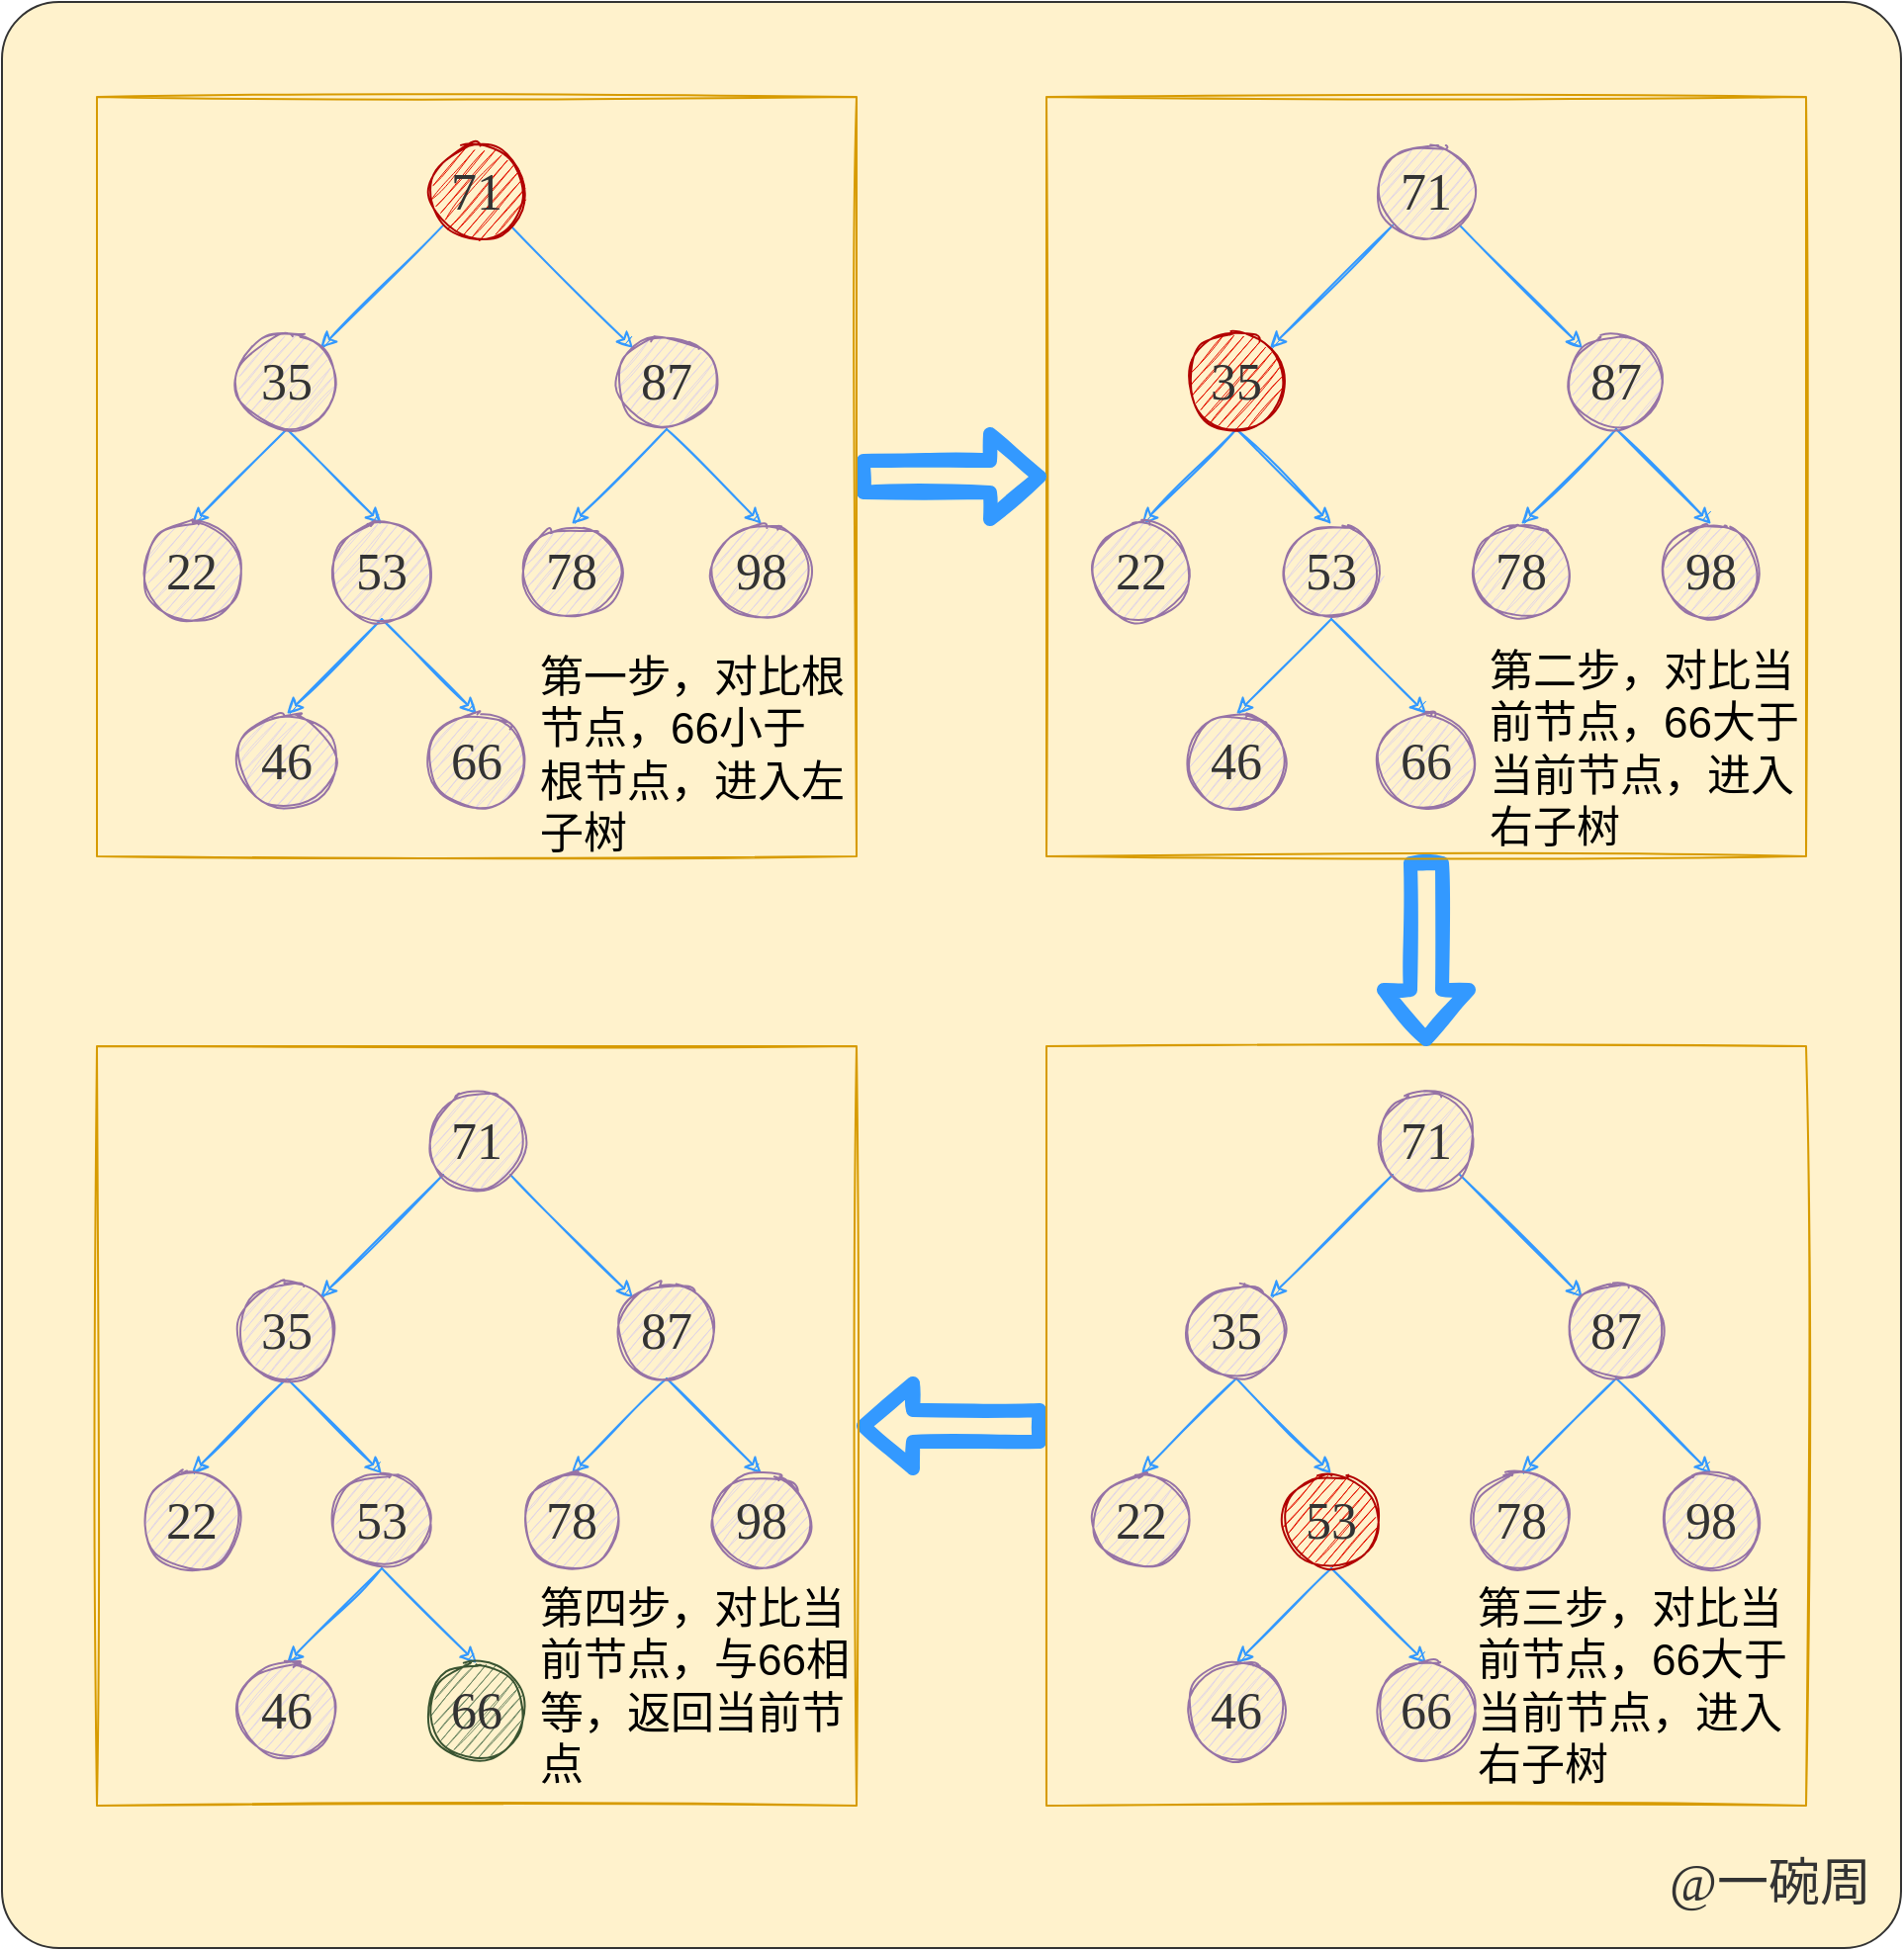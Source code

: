<mxfile version="16.5.1" type="device"><diagram id="sbTQmbd6wwS1U6yTLp65" name="第 1 页"><mxGraphModel dx="1422" dy="857" grid="1" gridSize="6" guides="1" tooltips="1" connect="1" arrows="1" fold="1" page="0" pageScale="1" pageWidth="827" pageHeight="1169" math="0" shadow="0"><root><mxCell id="0"/><mxCell id="1" parent="0"/><mxCell id="rxAGCjy9rbUy3xPKVwOK-19" value="" style="rounded=1;whiteSpace=wrap;html=1;sketch=0;fillStyle=auto;fontFamily=Comic Sans MS;fontSize=26;strokeColor=#333333;fillColor=#fff2cc;arcSize=3;" parent="1" vertex="1"><mxGeometry x="312" y="240" width="960" height="984" as="geometry"/></mxCell><mxCell id="tsQmIZPjwc7X2SEzbmBb-77" style="edgeStyle=none;shape=flexArrow;rounded=0;sketch=1;fillStyle=zigzag;orthogonalLoop=1;jettySize=auto;html=1;exitX=0;exitY=0.5;exitDx=0;exitDy=0;entryX=1;entryY=0.5;entryDx=0;entryDy=0;fontSize=22;strokeColor=#3399FF;strokeWidth=7;fillColor=none;" edge="1" parent="1" source="tsQmIZPjwc7X2SEzbmBb-73" target="tsQmIZPjwc7X2SEzbmBb-72"><mxGeometry relative="1" as="geometry"/></mxCell><mxCell id="tsQmIZPjwc7X2SEzbmBb-73" value="" style="rounded=0;whiteSpace=wrap;html=1;fontSize=22;fillColor=none;strokeColor=#d79b00;sketch=1;" vertex="1" parent="1"><mxGeometry x="840" y="768" width="384" height="384" as="geometry"/></mxCell><mxCell id="tsQmIZPjwc7X2SEzbmBb-72" value="" style="rounded=0;whiteSpace=wrap;html=1;fontSize=22;fillColor=none;strokeColor=#d79b00;sketch=1;" vertex="1" parent="1"><mxGeometry x="360" y="768" width="384" height="384" as="geometry"/></mxCell><mxCell id="tsQmIZPjwc7X2SEzbmBb-76" style="edgeStyle=none;shape=flexArrow;rounded=0;sketch=1;fillStyle=zigzag;orthogonalLoop=1;jettySize=auto;html=1;exitX=0.5;exitY=1;exitDx=0;exitDy=0;fontSize=22;strokeColor=#3399FF;strokeWidth=7;fillColor=none;" edge="1" parent="1" source="tsQmIZPjwc7X2SEzbmBb-71" target="tsQmIZPjwc7X2SEzbmBb-73"><mxGeometry relative="1" as="geometry"/></mxCell><mxCell id="tsQmIZPjwc7X2SEzbmBb-71" value="" style="rounded=0;whiteSpace=wrap;html=1;fontSize=22;fillColor=none;strokeColor=#d79b00;sketch=1;" vertex="1" parent="1"><mxGeometry x="840" y="288" width="384" height="384" as="geometry"/></mxCell><mxCell id="tsQmIZPjwc7X2SEzbmBb-75" style="edgeStyle=none;rounded=0;sketch=1;orthogonalLoop=1;jettySize=auto;html=1;exitX=1;exitY=0.5;exitDx=0;exitDy=0;entryX=0;entryY=0.5;entryDx=0;entryDy=0;fontSize=22;strokeColor=#3399FF;shape=flexArrow;strokeWidth=7;" edge="1" parent="1" source="tsQmIZPjwc7X2SEzbmBb-70" target="tsQmIZPjwc7X2SEzbmBb-71"><mxGeometry relative="1" as="geometry"/></mxCell><mxCell id="tsQmIZPjwc7X2SEzbmBb-70" value="" style="rounded=0;whiteSpace=wrap;html=1;fontSize=22;fillColor=none;strokeColor=#d79b00;sketch=1;" vertex="1" parent="1"><mxGeometry x="360" y="288" width="384" height="384" as="geometry"/></mxCell><mxCell id="tsQmIZPjwc7X2SEzbmBb-10" style="rounded=0;orthogonalLoop=1;jettySize=auto;html=1;exitX=0;exitY=1;exitDx=0;exitDy=0;entryX=1;entryY=0;entryDx=0;entryDy=0;strokeColor=#3399FF;sketch=1;" edge="1" parent="1" source="rxAGCjy9rbUy3xPKVwOK-1" target="tsQmIZPjwc7X2SEzbmBb-1"><mxGeometry relative="1" as="geometry"/></mxCell><mxCell id="tsQmIZPjwc7X2SEzbmBb-11" style="edgeStyle=none;rounded=0;sketch=1;orthogonalLoop=1;jettySize=auto;html=1;exitX=1;exitY=1;exitDx=0;exitDy=0;strokeColor=#3399FF;" edge="1" parent="1" source="rxAGCjy9rbUy3xPKVwOK-1" target="tsQmIZPjwc7X2SEzbmBb-5"><mxGeometry relative="1" as="geometry"/></mxCell><mxCell id="rxAGCjy9rbUy3xPKVwOK-1" value="&lt;font style=&quot;font-size: 26px&quot; face=&quot;Comic Sans MS&quot; color=&quot;#333333&quot;&gt;71&lt;/font&gt;" style="ellipse;whiteSpace=wrap;html=1;fillColor=#e51400;strokeColor=#B20000;sketch=1;fillStyle=auto;fontColor=#ffffff;" parent="1" vertex="1"><mxGeometry x="528" y="312" width="48" height="48" as="geometry"/></mxCell><mxCell id="rxAGCjy9rbUy3xPKVwOK-16" style="edgeStyle=none;rounded=0;sketch=1;orthogonalLoop=1;jettySize=auto;html=1;exitX=0.5;exitY=1;exitDx=0;exitDy=0;strokeColor=#9673A6;" parent="1" edge="1"><mxGeometry relative="1" as="geometry"><mxPoint x="560" y="560" as="sourcePoint"/></mxGeometry></mxCell><mxCell id="rxAGCjy9rbUy3xPKVwOK-21" value="@一碗周" style="text;html=1;strokeColor=none;fillColor=none;align=center;verticalAlign=middle;whiteSpace=wrap;rounded=0;sketch=1;fillStyle=auto;fontFamily=Comic Sans MS;fontSize=26;fontColor=#333333;" parent="1" vertex="1"><mxGeometry x="1146" y="1176" width="120" height="30" as="geometry"/></mxCell><mxCell id="tsQmIZPjwc7X2SEzbmBb-12" style="edgeStyle=none;rounded=0;sketch=1;orthogonalLoop=1;jettySize=auto;html=1;exitX=0.5;exitY=1;exitDx=0;exitDy=0;entryX=0.5;entryY=0;entryDx=0;entryDy=0;strokeColor=#3399FF;" edge="1" parent="1" source="tsQmIZPjwc7X2SEzbmBb-1" target="tsQmIZPjwc7X2SEzbmBb-3"><mxGeometry relative="1" as="geometry"/></mxCell><mxCell id="tsQmIZPjwc7X2SEzbmBb-13" style="edgeStyle=none;rounded=0;sketch=1;orthogonalLoop=1;jettySize=auto;html=1;exitX=0.5;exitY=1;exitDx=0;exitDy=0;entryX=0.5;entryY=0;entryDx=0;entryDy=0;strokeColor=#3399FF;" edge="1" parent="1" source="tsQmIZPjwc7X2SEzbmBb-1" target="tsQmIZPjwc7X2SEzbmBb-4"><mxGeometry relative="1" as="geometry"/></mxCell><mxCell id="tsQmIZPjwc7X2SEzbmBb-1" value="&lt;font style=&quot;font-size: 26px&quot; face=&quot;Comic Sans MS&quot; color=&quot;#333333&quot;&gt;35&lt;/font&gt;" style="ellipse;whiteSpace=wrap;html=1;fillColor=#e1d5e7;strokeColor=#9673a6;sketch=1;fillStyle=auto;" vertex="1" parent="1"><mxGeometry x="432" y="408" width="48" height="48" as="geometry"/></mxCell><mxCell id="tsQmIZPjwc7X2SEzbmBb-3" value="&lt;font style=&quot;font-size: 26px&quot; face=&quot;Comic Sans MS&quot; color=&quot;#333333&quot;&gt;22&lt;/font&gt;" style="ellipse;whiteSpace=wrap;html=1;fillColor=#e1d5e7;strokeColor=#9673a6;sketch=1;fillStyle=auto;" vertex="1" parent="1"><mxGeometry x="384" y="504" width="48" height="48" as="geometry"/></mxCell><mxCell id="tsQmIZPjwc7X2SEzbmBb-16" style="edgeStyle=none;rounded=0;sketch=1;orthogonalLoop=1;jettySize=auto;html=1;exitX=0.5;exitY=1;exitDx=0;exitDy=0;entryX=0.5;entryY=0;entryDx=0;entryDy=0;strokeColor=#3399FF;" edge="1" parent="1" source="tsQmIZPjwc7X2SEzbmBb-4" target="tsQmIZPjwc7X2SEzbmBb-8"><mxGeometry relative="1" as="geometry"/></mxCell><mxCell id="tsQmIZPjwc7X2SEzbmBb-17" style="edgeStyle=none;rounded=0;sketch=1;orthogonalLoop=1;jettySize=auto;html=1;exitX=0.5;exitY=1;exitDx=0;exitDy=0;entryX=0.5;entryY=0;entryDx=0;entryDy=0;strokeColor=#3399FF;" edge="1" parent="1" source="tsQmIZPjwc7X2SEzbmBb-4" target="tsQmIZPjwc7X2SEzbmBb-9"><mxGeometry relative="1" as="geometry"/></mxCell><mxCell id="tsQmIZPjwc7X2SEzbmBb-4" value="&lt;font style=&quot;font-size: 26px&quot; face=&quot;Comic Sans MS&quot; color=&quot;#333333&quot;&gt;53&lt;/font&gt;" style="ellipse;whiteSpace=wrap;html=1;fillColor=#e1d5e7;strokeColor=#9673a6;sketch=1;fillStyle=auto;" vertex="1" parent="1"><mxGeometry x="480" y="504" width="48" height="48" as="geometry"/></mxCell><mxCell id="tsQmIZPjwc7X2SEzbmBb-14" style="edgeStyle=none;rounded=0;sketch=1;orthogonalLoop=1;jettySize=auto;html=1;exitX=0.5;exitY=1;exitDx=0;exitDy=0;entryX=0.5;entryY=0;entryDx=0;entryDy=0;strokeColor=#3399FF;" edge="1" parent="1" source="tsQmIZPjwc7X2SEzbmBb-5" target="tsQmIZPjwc7X2SEzbmBb-6"><mxGeometry relative="1" as="geometry"/></mxCell><mxCell id="tsQmIZPjwc7X2SEzbmBb-15" style="edgeStyle=none;rounded=0;sketch=1;orthogonalLoop=1;jettySize=auto;html=1;exitX=0.5;exitY=1;exitDx=0;exitDy=0;entryX=0.5;entryY=0;entryDx=0;entryDy=0;strokeColor=#3399FF;" edge="1" parent="1" source="tsQmIZPjwc7X2SEzbmBb-5" target="tsQmIZPjwc7X2SEzbmBb-7"><mxGeometry relative="1" as="geometry"/></mxCell><mxCell id="tsQmIZPjwc7X2SEzbmBb-5" value="&lt;font style=&quot;font-size: 26px&quot; face=&quot;Comic Sans MS&quot; color=&quot;#333333&quot;&gt;87&lt;/font&gt;" style="ellipse;whiteSpace=wrap;html=1;fillColor=#e1d5e7;strokeColor=#9673a6;sketch=1;fillStyle=auto;" vertex="1" parent="1"><mxGeometry x="624" y="408" width="48" height="48" as="geometry"/></mxCell><mxCell id="tsQmIZPjwc7X2SEzbmBb-6" value="&lt;font style=&quot;font-size: 26px&quot; face=&quot;Comic Sans MS&quot; color=&quot;#333333&quot;&gt;78&lt;/font&gt;" style="ellipse;whiteSpace=wrap;html=1;fillColor=#e1d5e7;strokeColor=#9673a6;sketch=1;fillStyle=auto;" vertex="1" parent="1"><mxGeometry x="576" y="504" width="48" height="48" as="geometry"/></mxCell><mxCell id="tsQmIZPjwc7X2SEzbmBb-7" value="&lt;font style=&quot;font-size: 26px&quot; face=&quot;Comic Sans MS&quot; color=&quot;#333333&quot;&gt;98&lt;/font&gt;" style="ellipse;whiteSpace=wrap;html=1;fillColor=#e1d5e7;strokeColor=#9673a6;sketch=1;fillStyle=auto;" vertex="1" parent="1"><mxGeometry x="672" y="504" width="48" height="48" as="geometry"/></mxCell><mxCell id="tsQmIZPjwc7X2SEzbmBb-8" value="&lt;font style=&quot;font-size: 26px&quot; face=&quot;Comic Sans MS&quot; color=&quot;#333333&quot;&gt;46&lt;/font&gt;" style="ellipse;whiteSpace=wrap;html=1;fillColor=#e1d5e7;strokeColor=#9673a6;sketch=1;fillStyle=auto;" vertex="1" parent="1"><mxGeometry x="432" y="600" width="48" height="48" as="geometry"/></mxCell><mxCell id="tsQmIZPjwc7X2SEzbmBb-9" value="&lt;font style=&quot;font-size: 26px&quot; face=&quot;Comic Sans MS&quot; color=&quot;#333333&quot;&gt;66&lt;/font&gt;" style="ellipse;whiteSpace=wrap;html=1;fillColor=#e1d5e7;strokeColor=#9673a6;sketch=1;fillStyle=auto;" vertex="1" parent="1"><mxGeometry x="528" y="600" width="48" height="48" as="geometry"/></mxCell><mxCell id="tsQmIZPjwc7X2SEzbmBb-19" style="rounded=0;orthogonalLoop=1;jettySize=auto;html=1;exitX=0;exitY=1;exitDx=0;exitDy=0;entryX=1;entryY=0;entryDx=0;entryDy=0;strokeColor=#3399FF;sketch=1;" edge="1" parent="1" source="tsQmIZPjwc7X2SEzbmBb-21" target="tsQmIZPjwc7X2SEzbmBb-24"><mxGeometry relative="1" as="geometry"/></mxCell><mxCell id="tsQmIZPjwc7X2SEzbmBb-20" style="edgeStyle=none;rounded=0;sketch=1;orthogonalLoop=1;jettySize=auto;html=1;exitX=1;exitY=1;exitDx=0;exitDy=0;strokeColor=#3399FF;" edge="1" parent="1" source="tsQmIZPjwc7X2SEzbmBb-21" target="tsQmIZPjwc7X2SEzbmBb-31"><mxGeometry relative="1" as="geometry"/></mxCell><mxCell id="tsQmIZPjwc7X2SEzbmBb-21" value="&lt;font style=&quot;font-size: 26px&quot; face=&quot;Comic Sans MS&quot; color=&quot;#333333&quot;&gt;71&lt;/font&gt;" style="ellipse;whiteSpace=wrap;html=1;fillColor=#e1d5e7;strokeColor=#9673a6;sketch=1;fillStyle=auto;" vertex="1" parent="1"><mxGeometry x="1008" y="312" width="48" height="48" as="geometry"/></mxCell><mxCell id="tsQmIZPjwc7X2SEzbmBb-22" style="edgeStyle=none;rounded=0;sketch=1;orthogonalLoop=1;jettySize=auto;html=1;exitX=0.5;exitY=1;exitDx=0;exitDy=0;entryX=0.5;entryY=0;entryDx=0;entryDy=0;strokeColor=#3399FF;" edge="1" parent="1" source="tsQmIZPjwc7X2SEzbmBb-24" target="tsQmIZPjwc7X2SEzbmBb-25"><mxGeometry relative="1" as="geometry"/></mxCell><mxCell id="tsQmIZPjwc7X2SEzbmBb-23" style="edgeStyle=none;rounded=0;sketch=1;orthogonalLoop=1;jettySize=auto;html=1;exitX=0.5;exitY=1;exitDx=0;exitDy=0;entryX=0.5;entryY=0;entryDx=0;entryDy=0;strokeColor=#3399FF;" edge="1" parent="1" source="tsQmIZPjwc7X2SEzbmBb-24" target="tsQmIZPjwc7X2SEzbmBb-28"><mxGeometry relative="1" as="geometry"/></mxCell><mxCell id="tsQmIZPjwc7X2SEzbmBb-24" value="&lt;font style=&quot;font-size: 26px&quot; face=&quot;Comic Sans MS&quot; color=&quot;#333333&quot;&gt;35&lt;/font&gt;" style="ellipse;whiteSpace=wrap;html=1;fillColor=#e51400;strokeColor=#B20000;sketch=1;fillStyle=auto;fontColor=#ffffff;" vertex="1" parent="1"><mxGeometry x="912" y="408" width="48" height="48" as="geometry"/></mxCell><mxCell id="tsQmIZPjwc7X2SEzbmBb-25" value="&lt;font style=&quot;font-size: 26px&quot; face=&quot;Comic Sans MS&quot; color=&quot;#333333&quot;&gt;22&lt;/font&gt;" style="ellipse;whiteSpace=wrap;html=1;fillColor=#e1d5e7;strokeColor=#9673a6;sketch=1;fillStyle=auto;" vertex="1" parent="1"><mxGeometry x="864" y="504" width="48" height="48" as="geometry"/></mxCell><mxCell id="tsQmIZPjwc7X2SEzbmBb-26" style="edgeStyle=none;rounded=0;sketch=1;orthogonalLoop=1;jettySize=auto;html=1;exitX=0.5;exitY=1;exitDx=0;exitDy=0;entryX=0.5;entryY=0;entryDx=0;entryDy=0;strokeColor=#3399FF;" edge="1" parent="1" source="tsQmIZPjwc7X2SEzbmBb-28" target="tsQmIZPjwc7X2SEzbmBb-34"><mxGeometry relative="1" as="geometry"/></mxCell><mxCell id="tsQmIZPjwc7X2SEzbmBb-27" style="edgeStyle=none;rounded=0;sketch=1;orthogonalLoop=1;jettySize=auto;html=1;exitX=0.5;exitY=1;exitDx=0;exitDy=0;entryX=0.5;entryY=0;entryDx=0;entryDy=0;strokeColor=#3399FF;" edge="1" parent="1" source="tsQmIZPjwc7X2SEzbmBb-28" target="tsQmIZPjwc7X2SEzbmBb-35"><mxGeometry relative="1" as="geometry"/></mxCell><mxCell id="tsQmIZPjwc7X2SEzbmBb-28" value="&lt;font style=&quot;font-size: 26px&quot; face=&quot;Comic Sans MS&quot; color=&quot;#333333&quot;&gt;53&lt;/font&gt;" style="ellipse;whiteSpace=wrap;html=1;fillColor=#e1d5e7;strokeColor=#9673a6;sketch=1;fillStyle=auto;" vertex="1" parent="1"><mxGeometry x="960" y="504" width="48" height="48" as="geometry"/></mxCell><mxCell id="tsQmIZPjwc7X2SEzbmBb-29" style="edgeStyle=none;rounded=0;sketch=1;orthogonalLoop=1;jettySize=auto;html=1;exitX=0.5;exitY=1;exitDx=0;exitDy=0;entryX=0.5;entryY=0;entryDx=0;entryDy=0;strokeColor=#3399FF;" edge="1" parent="1" source="tsQmIZPjwc7X2SEzbmBb-31" target="tsQmIZPjwc7X2SEzbmBb-32"><mxGeometry relative="1" as="geometry"/></mxCell><mxCell id="tsQmIZPjwc7X2SEzbmBb-30" style="edgeStyle=none;rounded=0;sketch=1;orthogonalLoop=1;jettySize=auto;html=1;exitX=0.5;exitY=1;exitDx=0;exitDy=0;entryX=0.5;entryY=0;entryDx=0;entryDy=0;strokeColor=#3399FF;" edge="1" parent="1" source="tsQmIZPjwc7X2SEzbmBb-31" target="tsQmIZPjwc7X2SEzbmBb-33"><mxGeometry relative="1" as="geometry"/></mxCell><mxCell id="tsQmIZPjwc7X2SEzbmBb-31" value="&lt;font style=&quot;font-size: 26px&quot; face=&quot;Comic Sans MS&quot; color=&quot;#333333&quot;&gt;87&lt;/font&gt;" style="ellipse;whiteSpace=wrap;html=1;fillColor=#e1d5e7;strokeColor=#9673a6;sketch=1;fillStyle=auto;" vertex="1" parent="1"><mxGeometry x="1104" y="408" width="48" height="48" as="geometry"/></mxCell><mxCell id="tsQmIZPjwc7X2SEzbmBb-32" value="&lt;font style=&quot;font-size: 26px&quot; face=&quot;Comic Sans MS&quot; color=&quot;#333333&quot;&gt;78&lt;/font&gt;" style="ellipse;whiteSpace=wrap;html=1;fillColor=#e1d5e7;strokeColor=#9673a6;sketch=1;fillStyle=auto;" vertex="1" parent="1"><mxGeometry x="1056" y="504" width="48" height="48" as="geometry"/></mxCell><mxCell id="tsQmIZPjwc7X2SEzbmBb-33" value="&lt;font style=&quot;font-size: 26px&quot; face=&quot;Comic Sans MS&quot; color=&quot;#333333&quot;&gt;98&lt;/font&gt;" style="ellipse;whiteSpace=wrap;html=1;fillColor=#e1d5e7;strokeColor=#9673a6;sketch=1;fillStyle=auto;" vertex="1" parent="1"><mxGeometry x="1152" y="504" width="48" height="48" as="geometry"/></mxCell><mxCell id="tsQmIZPjwc7X2SEzbmBb-34" value="&lt;font style=&quot;font-size: 26px&quot; face=&quot;Comic Sans MS&quot; color=&quot;#333333&quot;&gt;46&lt;/font&gt;" style="ellipse;whiteSpace=wrap;html=1;fillColor=#e1d5e7;strokeColor=#9673a6;sketch=1;fillStyle=auto;" vertex="1" parent="1"><mxGeometry x="912" y="600" width="48" height="48" as="geometry"/></mxCell><mxCell id="tsQmIZPjwc7X2SEzbmBb-35" value="&lt;font style=&quot;font-size: 26px&quot; face=&quot;Comic Sans MS&quot; color=&quot;#333333&quot;&gt;66&lt;/font&gt;" style="ellipse;whiteSpace=wrap;html=1;fillColor=#e1d5e7;strokeColor=#9673a6;sketch=1;fillStyle=auto;" vertex="1" parent="1"><mxGeometry x="1008" y="600" width="48" height="48" as="geometry"/></mxCell><mxCell id="tsQmIZPjwc7X2SEzbmBb-36" style="rounded=0;orthogonalLoop=1;jettySize=auto;html=1;exitX=0;exitY=1;exitDx=0;exitDy=0;entryX=1;entryY=0;entryDx=0;entryDy=0;strokeColor=#3399FF;sketch=1;" edge="1" parent="1" source="tsQmIZPjwc7X2SEzbmBb-38" target="tsQmIZPjwc7X2SEzbmBb-41"><mxGeometry relative="1" as="geometry"/></mxCell><mxCell id="tsQmIZPjwc7X2SEzbmBb-37" style="edgeStyle=none;rounded=0;sketch=1;orthogonalLoop=1;jettySize=auto;html=1;exitX=1;exitY=1;exitDx=0;exitDy=0;strokeColor=#3399FF;" edge="1" parent="1" source="tsQmIZPjwc7X2SEzbmBb-38" target="tsQmIZPjwc7X2SEzbmBb-48"><mxGeometry relative="1" as="geometry"/></mxCell><mxCell id="tsQmIZPjwc7X2SEzbmBb-38" value="&lt;font style=&quot;font-size: 26px&quot; face=&quot;Comic Sans MS&quot; color=&quot;#333333&quot;&gt;71&lt;/font&gt;" style="ellipse;whiteSpace=wrap;html=1;fillColor=#e1d5e7;strokeColor=#9673a6;sketch=1;fillStyle=auto;" vertex="1" parent="1"><mxGeometry x="528" y="792" width="48" height="48" as="geometry"/></mxCell><mxCell id="tsQmIZPjwc7X2SEzbmBb-39" style="edgeStyle=none;rounded=0;sketch=1;orthogonalLoop=1;jettySize=auto;html=1;exitX=0.5;exitY=1;exitDx=0;exitDy=0;entryX=0.5;entryY=0;entryDx=0;entryDy=0;strokeColor=#3399FF;" edge="1" parent="1" source="tsQmIZPjwc7X2SEzbmBb-41" target="tsQmIZPjwc7X2SEzbmBb-42"><mxGeometry relative="1" as="geometry"/></mxCell><mxCell id="tsQmIZPjwc7X2SEzbmBb-40" style="edgeStyle=none;rounded=0;sketch=1;orthogonalLoop=1;jettySize=auto;html=1;exitX=0.5;exitY=1;exitDx=0;exitDy=0;entryX=0.5;entryY=0;entryDx=0;entryDy=0;strokeColor=#3399FF;" edge="1" parent="1" source="tsQmIZPjwc7X2SEzbmBb-41" target="tsQmIZPjwc7X2SEzbmBb-45"><mxGeometry relative="1" as="geometry"/></mxCell><mxCell id="tsQmIZPjwc7X2SEzbmBb-41" value="&lt;font style=&quot;font-size: 26px&quot; face=&quot;Comic Sans MS&quot; color=&quot;#333333&quot;&gt;35&lt;/font&gt;" style="ellipse;whiteSpace=wrap;html=1;fillColor=#e1d5e7;strokeColor=#9673a6;sketch=1;fillStyle=auto;" vertex="1" parent="1"><mxGeometry x="432" y="888" width="48" height="48" as="geometry"/></mxCell><mxCell id="tsQmIZPjwc7X2SEzbmBb-42" value="&lt;font style=&quot;font-size: 26px&quot; face=&quot;Comic Sans MS&quot; color=&quot;#333333&quot;&gt;22&lt;/font&gt;" style="ellipse;whiteSpace=wrap;html=1;fillColor=#e1d5e7;strokeColor=#9673a6;sketch=1;fillStyle=auto;" vertex="1" parent="1"><mxGeometry x="384" y="984" width="48" height="48" as="geometry"/></mxCell><mxCell id="tsQmIZPjwc7X2SEzbmBb-43" style="edgeStyle=none;rounded=0;sketch=1;orthogonalLoop=1;jettySize=auto;html=1;exitX=0.5;exitY=1;exitDx=0;exitDy=0;entryX=0.5;entryY=0;entryDx=0;entryDy=0;strokeColor=#3399FF;" edge="1" parent="1" source="tsQmIZPjwc7X2SEzbmBb-45" target="tsQmIZPjwc7X2SEzbmBb-51"><mxGeometry relative="1" as="geometry"/></mxCell><mxCell id="tsQmIZPjwc7X2SEzbmBb-44" style="edgeStyle=none;rounded=0;sketch=1;orthogonalLoop=1;jettySize=auto;html=1;exitX=0.5;exitY=1;exitDx=0;exitDy=0;entryX=0.5;entryY=0;entryDx=0;entryDy=0;strokeColor=#3399FF;" edge="1" parent="1" source="tsQmIZPjwc7X2SEzbmBb-45" target="tsQmIZPjwc7X2SEzbmBb-52"><mxGeometry relative="1" as="geometry"/></mxCell><mxCell id="tsQmIZPjwc7X2SEzbmBb-45" value="&lt;font style=&quot;font-size: 26px&quot; face=&quot;Comic Sans MS&quot; color=&quot;#333333&quot;&gt;53&lt;/font&gt;" style="ellipse;whiteSpace=wrap;html=1;fillColor=#e1d5e7;strokeColor=#9673a6;sketch=1;fillStyle=auto;" vertex="1" parent="1"><mxGeometry x="480" y="984" width="48" height="48" as="geometry"/></mxCell><mxCell id="tsQmIZPjwc7X2SEzbmBb-46" style="edgeStyle=none;rounded=0;sketch=1;orthogonalLoop=1;jettySize=auto;html=1;exitX=0.5;exitY=1;exitDx=0;exitDy=0;entryX=0.5;entryY=0;entryDx=0;entryDy=0;strokeColor=#3399FF;" edge="1" parent="1" source="tsQmIZPjwc7X2SEzbmBb-48" target="tsQmIZPjwc7X2SEzbmBb-49"><mxGeometry relative="1" as="geometry"/></mxCell><mxCell id="tsQmIZPjwc7X2SEzbmBb-47" style="edgeStyle=none;rounded=0;sketch=1;orthogonalLoop=1;jettySize=auto;html=1;exitX=0.5;exitY=1;exitDx=0;exitDy=0;entryX=0.5;entryY=0;entryDx=0;entryDy=0;strokeColor=#3399FF;" edge="1" parent="1" source="tsQmIZPjwc7X2SEzbmBb-48" target="tsQmIZPjwc7X2SEzbmBb-50"><mxGeometry relative="1" as="geometry"/></mxCell><mxCell id="tsQmIZPjwc7X2SEzbmBb-48" value="&lt;font style=&quot;font-size: 26px&quot; face=&quot;Comic Sans MS&quot; color=&quot;#333333&quot;&gt;87&lt;/font&gt;" style="ellipse;whiteSpace=wrap;html=1;fillColor=#e1d5e7;strokeColor=#9673a6;sketch=1;fillStyle=auto;" vertex="1" parent="1"><mxGeometry x="624" y="888" width="48" height="48" as="geometry"/></mxCell><mxCell id="tsQmIZPjwc7X2SEzbmBb-49" value="&lt;font style=&quot;font-size: 26px&quot; face=&quot;Comic Sans MS&quot; color=&quot;#333333&quot;&gt;78&lt;/font&gt;" style="ellipse;whiteSpace=wrap;html=1;fillColor=#e1d5e7;strokeColor=#9673a6;sketch=1;fillStyle=auto;" vertex="1" parent="1"><mxGeometry x="576" y="984" width="48" height="48" as="geometry"/></mxCell><mxCell id="tsQmIZPjwc7X2SEzbmBb-50" value="&lt;font style=&quot;font-size: 26px&quot; face=&quot;Comic Sans MS&quot; color=&quot;#333333&quot;&gt;98&lt;/font&gt;" style="ellipse;whiteSpace=wrap;html=1;fillColor=#e1d5e7;strokeColor=#9673a6;sketch=1;fillStyle=auto;" vertex="1" parent="1"><mxGeometry x="672" y="984" width="48" height="48" as="geometry"/></mxCell><mxCell id="tsQmIZPjwc7X2SEzbmBb-51" value="&lt;font style=&quot;font-size: 26px&quot; face=&quot;Comic Sans MS&quot; color=&quot;#333333&quot;&gt;46&lt;/font&gt;" style="ellipse;whiteSpace=wrap;html=1;fillColor=#e1d5e7;strokeColor=#9673a6;sketch=1;fillStyle=auto;" vertex="1" parent="1"><mxGeometry x="432" y="1080" width="48" height="48" as="geometry"/></mxCell><mxCell id="tsQmIZPjwc7X2SEzbmBb-52" value="&lt;font style=&quot;font-size: 26px&quot; face=&quot;Comic Sans MS&quot; color=&quot;#333333&quot;&gt;66&lt;/font&gt;" style="ellipse;whiteSpace=wrap;html=1;fillColor=#6d8764;strokeColor=#3A5431;sketch=1;fillStyle=auto;fontColor=#ffffff;" vertex="1" parent="1"><mxGeometry x="528" y="1080" width="48" height="48" as="geometry"/></mxCell><mxCell id="tsQmIZPjwc7X2SEzbmBb-53" style="rounded=0;orthogonalLoop=1;jettySize=auto;html=1;exitX=0;exitY=1;exitDx=0;exitDy=0;entryX=1;entryY=0;entryDx=0;entryDy=0;strokeColor=#3399FF;sketch=1;" edge="1" parent="1" source="tsQmIZPjwc7X2SEzbmBb-55" target="tsQmIZPjwc7X2SEzbmBb-58"><mxGeometry relative="1" as="geometry"/></mxCell><mxCell id="tsQmIZPjwc7X2SEzbmBb-54" style="edgeStyle=none;rounded=0;sketch=1;orthogonalLoop=1;jettySize=auto;html=1;exitX=1;exitY=1;exitDx=0;exitDy=0;strokeColor=#3399FF;" edge="1" parent="1" source="tsQmIZPjwc7X2SEzbmBb-55" target="tsQmIZPjwc7X2SEzbmBb-65"><mxGeometry relative="1" as="geometry"/></mxCell><mxCell id="tsQmIZPjwc7X2SEzbmBb-55" value="&lt;font style=&quot;font-size: 26px&quot; face=&quot;Comic Sans MS&quot; color=&quot;#333333&quot;&gt;71&lt;/font&gt;" style="ellipse;whiteSpace=wrap;html=1;fillColor=#e1d5e7;strokeColor=#9673a6;sketch=1;fillStyle=auto;" vertex="1" parent="1"><mxGeometry x="1008" y="792" width="48" height="48" as="geometry"/></mxCell><mxCell id="tsQmIZPjwc7X2SEzbmBb-56" style="edgeStyle=none;rounded=0;sketch=1;orthogonalLoop=1;jettySize=auto;html=1;exitX=0.5;exitY=1;exitDx=0;exitDy=0;entryX=0.5;entryY=0;entryDx=0;entryDy=0;strokeColor=#3399FF;" edge="1" parent="1" source="tsQmIZPjwc7X2SEzbmBb-58" target="tsQmIZPjwc7X2SEzbmBb-59"><mxGeometry relative="1" as="geometry"/></mxCell><mxCell id="tsQmIZPjwc7X2SEzbmBb-57" style="edgeStyle=none;rounded=0;sketch=1;orthogonalLoop=1;jettySize=auto;html=1;exitX=0.5;exitY=1;exitDx=0;exitDy=0;entryX=0.5;entryY=0;entryDx=0;entryDy=0;strokeColor=#3399FF;" edge="1" parent="1" source="tsQmIZPjwc7X2SEzbmBb-58" target="tsQmIZPjwc7X2SEzbmBb-62"><mxGeometry relative="1" as="geometry"/></mxCell><mxCell id="tsQmIZPjwc7X2SEzbmBb-58" value="&lt;font style=&quot;font-size: 26px&quot; face=&quot;Comic Sans MS&quot; color=&quot;#333333&quot;&gt;35&lt;/font&gt;" style="ellipse;whiteSpace=wrap;html=1;fillColor=#e1d5e7;strokeColor=#9673a6;sketch=1;fillStyle=auto;" vertex="1" parent="1"><mxGeometry x="912" y="888" width="48" height="48" as="geometry"/></mxCell><mxCell id="tsQmIZPjwc7X2SEzbmBb-59" value="&lt;font style=&quot;font-size: 26px&quot; face=&quot;Comic Sans MS&quot; color=&quot;#333333&quot;&gt;22&lt;/font&gt;" style="ellipse;whiteSpace=wrap;html=1;fillColor=#e1d5e7;strokeColor=#9673a6;sketch=1;fillStyle=auto;" vertex="1" parent="1"><mxGeometry x="864" y="984" width="48" height="48" as="geometry"/></mxCell><mxCell id="tsQmIZPjwc7X2SEzbmBb-60" style="edgeStyle=none;rounded=0;sketch=1;orthogonalLoop=1;jettySize=auto;html=1;exitX=0.5;exitY=1;exitDx=0;exitDy=0;entryX=0.5;entryY=0;entryDx=0;entryDy=0;strokeColor=#3399FF;" edge="1" parent="1" source="tsQmIZPjwc7X2SEzbmBb-62" target="tsQmIZPjwc7X2SEzbmBb-68"><mxGeometry relative="1" as="geometry"/></mxCell><mxCell id="tsQmIZPjwc7X2SEzbmBb-61" style="edgeStyle=none;rounded=0;sketch=1;orthogonalLoop=1;jettySize=auto;html=1;exitX=0.5;exitY=1;exitDx=0;exitDy=0;entryX=0.5;entryY=0;entryDx=0;entryDy=0;strokeColor=#3399FF;" edge="1" parent="1" source="tsQmIZPjwc7X2SEzbmBb-62" target="tsQmIZPjwc7X2SEzbmBb-69"><mxGeometry relative="1" as="geometry"/></mxCell><mxCell id="tsQmIZPjwc7X2SEzbmBb-62" value="&lt;font style=&quot;font-size: 26px&quot; face=&quot;Comic Sans MS&quot; color=&quot;#333333&quot;&gt;53&lt;/font&gt;" style="ellipse;whiteSpace=wrap;html=1;fillColor=#e51400;strokeColor=#B20000;sketch=1;fillStyle=auto;fontColor=#ffffff;" vertex="1" parent="1"><mxGeometry x="960" y="984" width="48" height="48" as="geometry"/></mxCell><mxCell id="tsQmIZPjwc7X2SEzbmBb-63" style="edgeStyle=none;rounded=0;sketch=1;orthogonalLoop=1;jettySize=auto;html=1;exitX=0.5;exitY=1;exitDx=0;exitDy=0;entryX=0.5;entryY=0;entryDx=0;entryDy=0;strokeColor=#3399FF;" edge="1" parent="1" source="tsQmIZPjwc7X2SEzbmBb-65" target="tsQmIZPjwc7X2SEzbmBb-66"><mxGeometry relative="1" as="geometry"/></mxCell><mxCell id="tsQmIZPjwc7X2SEzbmBb-64" style="edgeStyle=none;rounded=0;sketch=1;orthogonalLoop=1;jettySize=auto;html=1;exitX=0.5;exitY=1;exitDx=0;exitDy=0;entryX=0.5;entryY=0;entryDx=0;entryDy=0;strokeColor=#3399FF;" edge="1" parent="1" source="tsQmIZPjwc7X2SEzbmBb-65" target="tsQmIZPjwc7X2SEzbmBb-67"><mxGeometry relative="1" as="geometry"/></mxCell><mxCell id="tsQmIZPjwc7X2SEzbmBb-65" value="&lt;font style=&quot;font-size: 26px&quot; face=&quot;Comic Sans MS&quot; color=&quot;#333333&quot;&gt;87&lt;/font&gt;" style="ellipse;whiteSpace=wrap;html=1;fillColor=#e1d5e7;strokeColor=#9673a6;sketch=1;fillStyle=auto;" vertex="1" parent="1"><mxGeometry x="1104" y="888" width="48" height="48" as="geometry"/></mxCell><mxCell id="tsQmIZPjwc7X2SEzbmBb-66" value="&lt;font style=&quot;font-size: 26px&quot; face=&quot;Comic Sans MS&quot; color=&quot;#333333&quot;&gt;78&lt;/font&gt;" style="ellipse;whiteSpace=wrap;html=1;fillColor=#e1d5e7;strokeColor=#9673a6;sketch=1;fillStyle=auto;" vertex="1" parent="1"><mxGeometry x="1056" y="984" width="48" height="48" as="geometry"/></mxCell><mxCell id="tsQmIZPjwc7X2SEzbmBb-67" value="&lt;font style=&quot;font-size: 26px&quot; face=&quot;Comic Sans MS&quot; color=&quot;#333333&quot;&gt;98&lt;/font&gt;" style="ellipse;whiteSpace=wrap;html=1;fillColor=#e1d5e7;strokeColor=#9673a6;sketch=1;fillStyle=auto;" vertex="1" parent="1"><mxGeometry x="1152" y="984" width="48" height="48" as="geometry"/></mxCell><mxCell id="tsQmIZPjwc7X2SEzbmBb-68" value="&lt;font style=&quot;font-size: 26px&quot; face=&quot;Comic Sans MS&quot; color=&quot;#333333&quot;&gt;46&lt;/font&gt;" style="ellipse;whiteSpace=wrap;html=1;fillColor=#e1d5e7;strokeColor=#9673a6;sketch=1;fillStyle=auto;" vertex="1" parent="1"><mxGeometry x="912" y="1080" width="48" height="48" as="geometry"/></mxCell><mxCell id="tsQmIZPjwc7X2SEzbmBb-69" value="&lt;font style=&quot;font-size: 26px&quot; face=&quot;Comic Sans MS&quot; color=&quot;#333333&quot;&gt;66&lt;/font&gt;" style="ellipse;whiteSpace=wrap;html=1;fillColor=#e1d5e7;strokeColor=#9673a6;sketch=1;fillStyle=auto;" vertex="1" parent="1"><mxGeometry x="1008" y="1080" width="48" height="48" as="geometry"/></mxCell><mxCell id="tsQmIZPjwc7X2SEzbmBb-74" value="第一步，对比根节点，66小于根节点，进入左子树" style="text;html=1;strokeColor=none;fillColor=none;align=left;verticalAlign=middle;whiteSpace=wrap;rounded=0;sketch=1;fontSize=22;" vertex="1" parent="1"><mxGeometry x="582" y="594" width="156" height="54" as="geometry"/></mxCell><mxCell id="tsQmIZPjwc7X2SEzbmBb-78" value="第二步，对比当前节点，66大于当前节点，进入右子树" style="text;html=1;strokeColor=none;fillColor=none;align=left;verticalAlign=middle;whiteSpace=wrap;rounded=0;sketch=1;fontSize=22;" vertex="1" parent="1"><mxGeometry x="1062" y="564" width="162" height="108" as="geometry"/></mxCell><mxCell id="tsQmIZPjwc7X2SEzbmBb-79" value="第三步，对比当前节点，66大于当前节点，进入右子树" style="text;html=1;strokeColor=none;fillColor=none;align=left;verticalAlign=middle;whiteSpace=wrap;rounded=0;sketch=1;fontSize=22;" vertex="1" parent="1"><mxGeometry x="1056" y="1038" width="162" height="108" as="geometry"/></mxCell><mxCell id="tsQmIZPjwc7X2SEzbmBb-80" value="第四步，对比当前节点，与66相等，返回当前节点" style="text;html=1;strokeColor=none;fillColor=none;align=left;verticalAlign=middle;whiteSpace=wrap;rounded=0;sketch=1;fontSize=22;" vertex="1" parent="1"><mxGeometry x="582" y="1038" width="162" height="108" as="geometry"/></mxCell></root></mxGraphModel></diagram></mxfile>